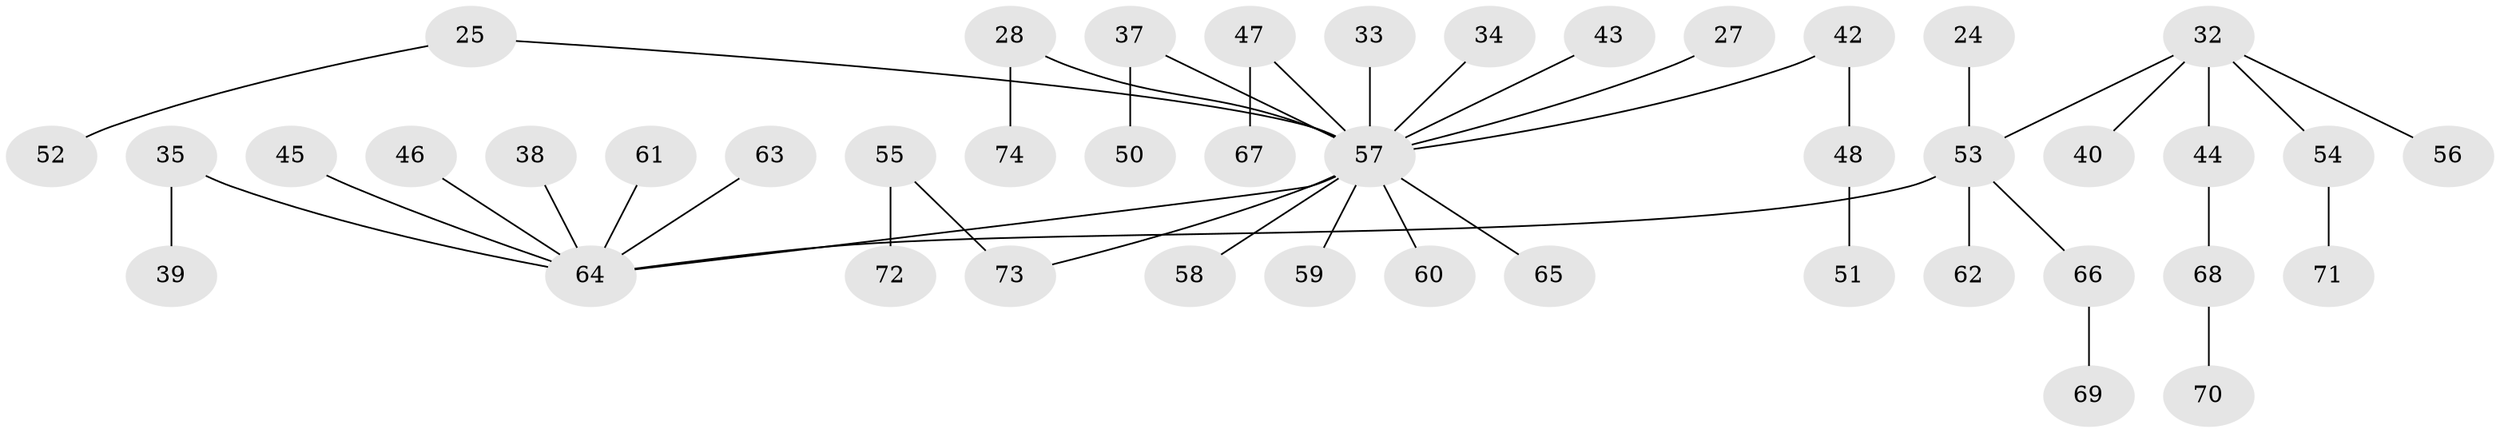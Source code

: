 // original degree distribution, {2: 0.2702702702702703, 5: 0.05405405405405406, 7: 0.013513513513513514, 4: 0.08108108108108109, 1: 0.5, 3: 0.08108108108108109}
// Generated by graph-tools (version 1.1) at 2025/56/03/04/25 21:56:24]
// undirected, 44 vertices, 43 edges
graph export_dot {
graph [start="1"]
  node [color=gray90,style=filled];
  24;
  25;
  27;
  28;
  32 [super="+30"];
  33;
  34;
  35;
  37;
  38;
  39;
  40;
  42;
  43;
  44;
  45;
  46;
  47;
  48;
  50;
  51;
  52;
  53 [super="+17+23"];
  54;
  55;
  56;
  57 [super="+26+16+29+36+41+9+13+11+12+18+14+20+21"];
  58;
  59;
  60;
  61;
  62;
  63;
  64 [super="+2+6+49"];
  65;
  66;
  67;
  68;
  69;
  70;
  71;
  72;
  73 [super="+31"];
  74;
  24 -- 53;
  25 -- 52;
  25 -- 57;
  27 -- 57;
  28 -- 74;
  28 -- 57;
  32 -- 40;
  32 -- 54;
  32 -- 56;
  32 -- 44;
  32 -- 53;
  33 -- 57;
  34 -- 57;
  35 -- 39;
  35 -- 64;
  37 -- 50;
  37 -- 57;
  38 -- 64;
  42 -- 48;
  42 -- 57;
  43 -- 57;
  44 -- 68;
  45 -- 64;
  46 -- 64;
  47 -- 67;
  47 -- 57;
  48 -- 51;
  53 -- 66;
  53 -- 62;
  53 -- 64;
  54 -- 71;
  55 -- 72;
  55 -- 73;
  57 -- 64;
  57 -- 60;
  57 -- 59;
  57 -- 65;
  57 -- 73;
  57 -- 58;
  61 -- 64;
  63 -- 64;
  66 -- 69;
  68 -- 70;
}
